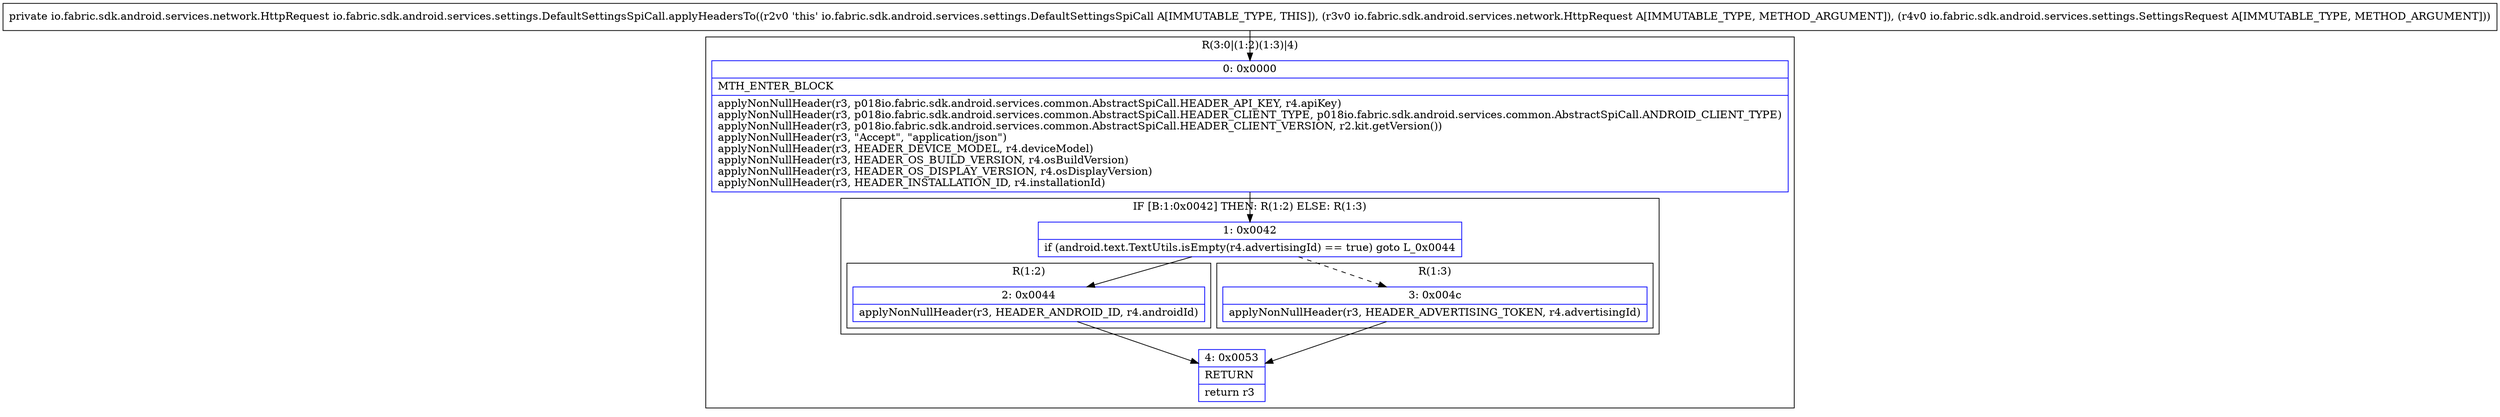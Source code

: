 digraph "CFG forio.fabric.sdk.android.services.settings.DefaultSettingsSpiCall.applyHeadersTo(Lio\/fabric\/sdk\/android\/services\/network\/HttpRequest;Lio\/fabric\/sdk\/android\/services\/settings\/SettingsRequest;)Lio\/fabric\/sdk\/android\/services\/network\/HttpRequest;" {
subgraph cluster_Region_540045243 {
label = "R(3:0|(1:2)(1:3)|4)";
node [shape=record,color=blue];
Node_0 [shape=record,label="{0\:\ 0x0000|MTH_ENTER_BLOCK\l|applyNonNullHeader(r3, p018io.fabric.sdk.android.services.common.AbstractSpiCall.HEADER_API_KEY, r4.apiKey)\lapplyNonNullHeader(r3, p018io.fabric.sdk.android.services.common.AbstractSpiCall.HEADER_CLIENT_TYPE, p018io.fabric.sdk.android.services.common.AbstractSpiCall.ANDROID_CLIENT_TYPE)\lapplyNonNullHeader(r3, p018io.fabric.sdk.android.services.common.AbstractSpiCall.HEADER_CLIENT_VERSION, r2.kit.getVersion())\lapplyNonNullHeader(r3, \"Accept\", \"application\/json\")\lapplyNonNullHeader(r3, HEADER_DEVICE_MODEL, r4.deviceModel)\lapplyNonNullHeader(r3, HEADER_OS_BUILD_VERSION, r4.osBuildVersion)\lapplyNonNullHeader(r3, HEADER_OS_DISPLAY_VERSION, r4.osDisplayVersion)\lapplyNonNullHeader(r3, HEADER_INSTALLATION_ID, r4.installationId)\l}"];
subgraph cluster_IfRegion_116121320 {
label = "IF [B:1:0x0042] THEN: R(1:2) ELSE: R(1:3)";
node [shape=record,color=blue];
Node_1 [shape=record,label="{1\:\ 0x0042|if (android.text.TextUtils.isEmpty(r4.advertisingId) == true) goto L_0x0044\l}"];
subgraph cluster_Region_1372313635 {
label = "R(1:2)";
node [shape=record,color=blue];
Node_2 [shape=record,label="{2\:\ 0x0044|applyNonNullHeader(r3, HEADER_ANDROID_ID, r4.androidId)\l}"];
}
subgraph cluster_Region_752523536 {
label = "R(1:3)";
node [shape=record,color=blue];
Node_3 [shape=record,label="{3\:\ 0x004c|applyNonNullHeader(r3, HEADER_ADVERTISING_TOKEN, r4.advertisingId)\l}"];
}
}
Node_4 [shape=record,label="{4\:\ 0x0053|RETURN\l|return r3\l}"];
}
MethodNode[shape=record,label="{private io.fabric.sdk.android.services.network.HttpRequest io.fabric.sdk.android.services.settings.DefaultSettingsSpiCall.applyHeadersTo((r2v0 'this' io.fabric.sdk.android.services.settings.DefaultSettingsSpiCall A[IMMUTABLE_TYPE, THIS]), (r3v0 io.fabric.sdk.android.services.network.HttpRequest A[IMMUTABLE_TYPE, METHOD_ARGUMENT]), (r4v0 io.fabric.sdk.android.services.settings.SettingsRequest A[IMMUTABLE_TYPE, METHOD_ARGUMENT])) }"];
MethodNode -> Node_0;
Node_0 -> Node_1;
Node_1 -> Node_2;
Node_1 -> Node_3[style=dashed];
Node_2 -> Node_4;
Node_3 -> Node_4;
}

